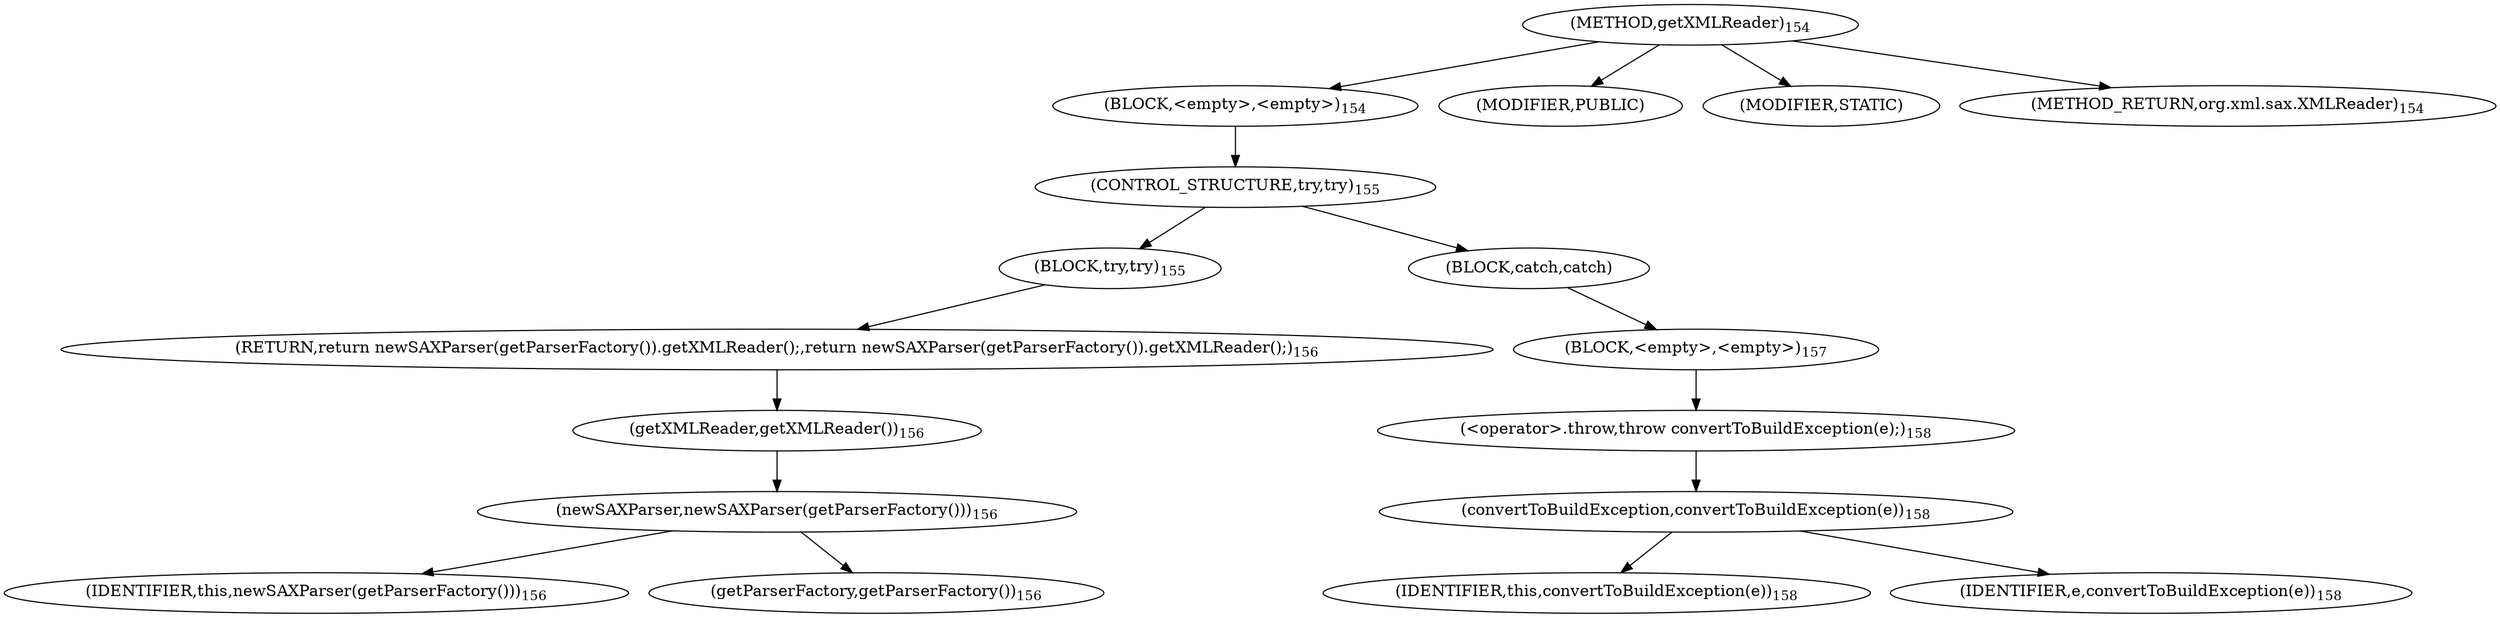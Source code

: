 digraph "getXMLReader" {  
"122" [label = <(METHOD,getXMLReader)<SUB>154</SUB>> ]
"123" [label = <(BLOCK,&lt;empty&gt;,&lt;empty&gt;)<SUB>154</SUB>> ]
"124" [label = <(CONTROL_STRUCTURE,try,try)<SUB>155</SUB>> ]
"125" [label = <(BLOCK,try,try)<SUB>155</SUB>> ]
"126" [label = <(RETURN,return newSAXParser(getParserFactory()).getXMLReader();,return newSAXParser(getParserFactory()).getXMLReader();)<SUB>156</SUB>> ]
"127" [label = <(getXMLReader,getXMLReader())<SUB>156</SUB>> ]
"128" [label = <(newSAXParser,newSAXParser(getParserFactory()))<SUB>156</SUB>> ]
"129" [label = <(IDENTIFIER,this,newSAXParser(getParserFactory()))<SUB>156</SUB>> ]
"130" [label = <(getParserFactory,getParserFactory())<SUB>156</SUB>> ]
"131" [label = <(BLOCK,catch,catch)> ]
"132" [label = <(BLOCK,&lt;empty&gt;,&lt;empty&gt;)<SUB>157</SUB>> ]
"133" [label = <(&lt;operator&gt;.throw,throw convertToBuildException(e);)<SUB>158</SUB>> ]
"134" [label = <(convertToBuildException,convertToBuildException(e))<SUB>158</SUB>> ]
"135" [label = <(IDENTIFIER,this,convertToBuildException(e))<SUB>158</SUB>> ]
"136" [label = <(IDENTIFIER,e,convertToBuildException(e))<SUB>158</SUB>> ]
"137" [label = <(MODIFIER,PUBLIC)> ]
"138" [label = <(MODIFIER,STATIC)> ]
"139" [label = <(METHOD_RETURN,org.xml.sax.XMLReader)<SUB>154</SUB>> ]
  "122" -> "123" 
  "122" -> "137" 
  "122" -> "138" 
  "122" -> "139" 
  "123" -> "124" 
  "124" -> "125" 
  "124" -> "131" 
  "125" -> "126" 
  "126" -> "127" 
  "127" -> "128" 
  "128" -> "129" 
  "128" -> "130" 
  "131" -> "132" 
  "132" -> "133" 
  "133" -> "134" 
  "134" -> "135" 
  "134" -> "136" 
}
